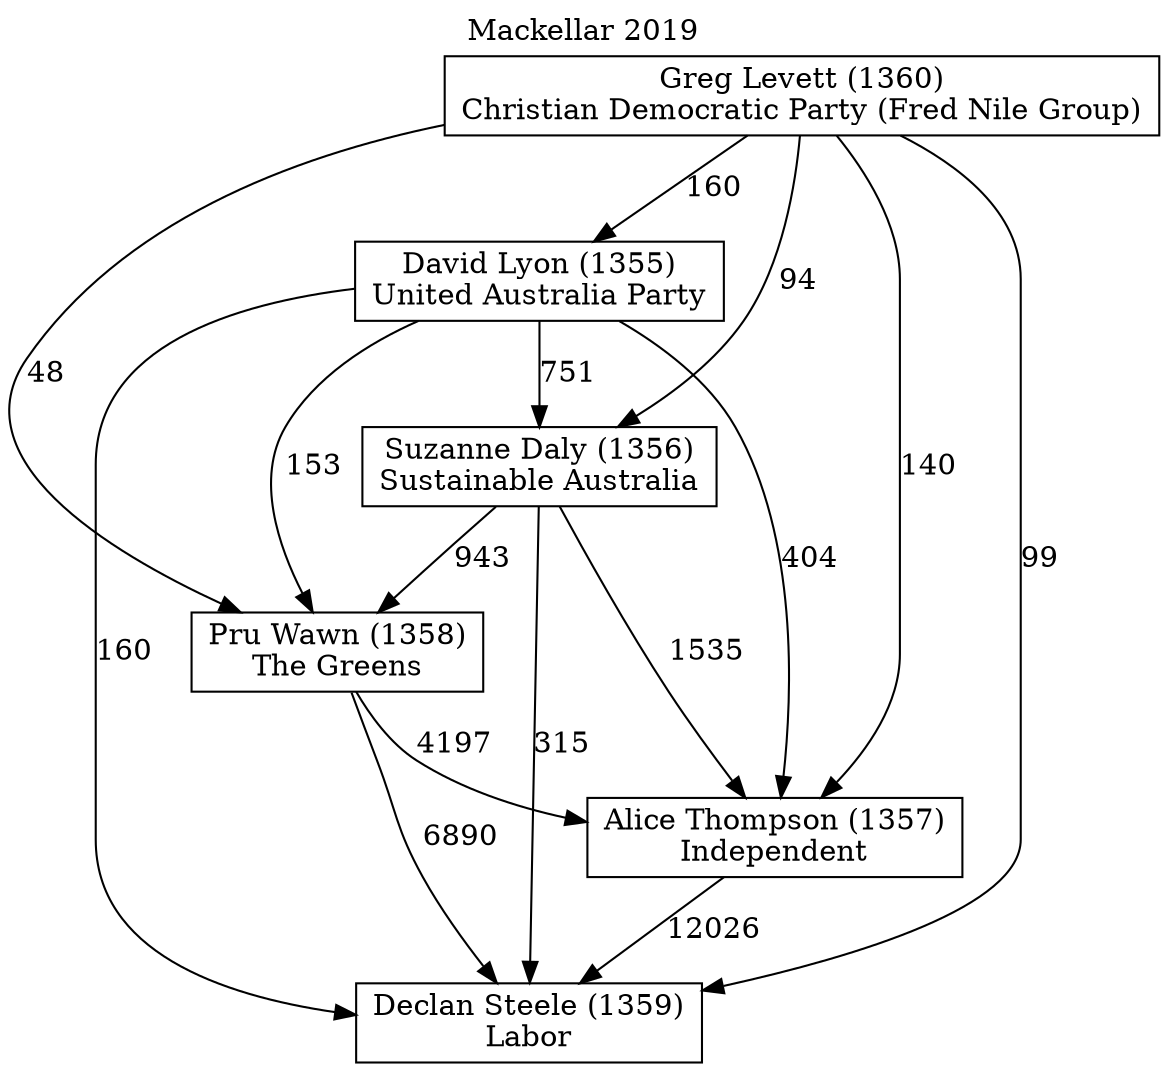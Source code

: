 // House preference flow
digraph "Declan Steele (1359)_Mackellar_2019" {
	graph [label="Mackellar 2019" labelloc=t mclimit=10]
	node [shape=box]
	"Alice Thompson (1357)" [label="Alice Thompson (1357)
Independent"]
	"David Lyon (1355)" [label="David Lyon (1355)
United Australia Party"]
	"Declan Steele (1359)" [label="Declan Steele (1359)
Labor"]
	"Greg Levett (1360)" [label="Greg Levett (1360)
Christian Democratic Party (Fred Nile Group)"]
	"Pru Wawn (1358)" [label="Pru Wawn (1358)
The Greens"]
	"Suzanne Daly (1356)" [label="Suzanne Daly (1356)
Sustainable Australia"]
	"Alice Thompson (1357)" -> "Declan Steele (1359)" [label=12026]
	"David Lyon (1355)" -> "Alice Thompson (1357)" [label=404]
	"David Lyon (1355)" -> "Declan Steele (1359)" [label=160]
	"David Lyon (1355)" -> "Pru Wawn (1358)" [label=153]
	"David Lyon (1355)" -> "Suzanne Daly (1356)" [label=751]
	"Greg Levett (1360)" -> "Alice Thompson (1357)" [label=140]
	"Greg Levett (1360)" -> "David Lyon (1355)" [label=160]
	"Greg Levett (1360)" -> "Declan Steele (1359)" [label=99]
	"Greg Levett (1360)" -> "Pru Wawn (1358)" [label=48]
	"Greg Levett (1360)" -> "Suzanne Daly (1356)" [label=94]
	"Pru Wawn (1358)" -> "Alice Thompson (1357)" [label=4197]
	"Pru Wawn (1358)" -> "Declan Steele (1359)" [label=6890]
	"Suzanne Daly (1356)" -> "Alice Thompson (1357)" [label=1535]
	"Suzanne Daly (1356)" -> "Declan Steele (1359)" [label=315]
	"Suzanne Daly (1356)" -> "Pru Wawn (1358)" [label=943]
}
